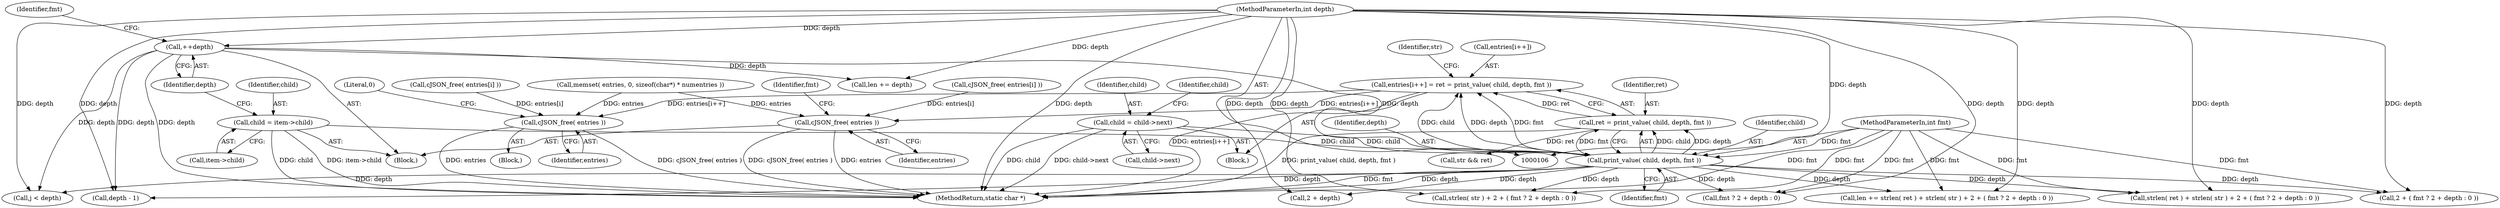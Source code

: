 digraph "1_iperf_91f2fa59e8ed80dfbf400add0164ee0e508e412a_42@array" {
"1000227" [label="(Call,entries[i++] = ret = print_value( child, depth, fmt ))"];
"1000232" [label="(Call,ret = print_value( child, depth, fmt ))"];
"1000234" [label="(Call,print_value( child, depth, fmt ))"];
"1000202" [label="(Call,child = item->child)"];
"1000262" [label="(Call,child = child->next)"];
"1000207" [label="(Call,++depth)"];
"1000108" [label="(MethodParameterIn,int depth)"];
"1000109" [label="(MethodParameterIn,int fmt)"];
"1000314" [label="(Call,cJSON_free( entries ))"];
"1000430" [label="(Call,cJSON_free( entries ))"];
"1000285" [label="(Block,)"];
"1000242" [label="(Call,len += strlen( ret ) + strlen( str ) + 2 + ( fmt ? 2 + depth : 0 ))"];
"1000188" [label="(Call,memset( entries, 0, sizeof(char*) * numentries ))"];
"1000250" [label="(Call,2 + ( fmt ? 2 + depth : 0 ))"];
"1000315" [label="(Identifier,entries)"];
"1000462" [label="(MethodReturn,static char *)"];
"1000247" [label="(Call,strlen( str ) + 2 + ( fmt ? 2 + depth : 0 ))"];
"1000314" [label="(Call,cJSON_free( entries ))"];
"1000232" [label="(Call,ret = print_value( child, depth, fmt ))"];
"1000424" [label="(Call,cJSON_free( entries[i] ))"];
"1000252" [label="(Call,fmt ? 2 + depth : 0)"];
"1000215" [label="(Identifier,child)"];
"1000109" [label="(MethodParameterIn,int fmt)"];
"1000204" [label="(Call,item->child)"];
"1000210" [label="(Identifier,fmt)"];
"1000110" [label="(Block,)"];
"1000216" [label="(Block,)"];
"1000108" [label="(MethodParameterIn,int depth)"];
"1000354" [label="(Call,j < depth)"];
"1000203" [label="(Identifier,child)"];
"1000308" [label="(Call,cJSON_free( entries[i] ))"];
"1000264" [label="(Call,child->next)"];
"1000211" [label="(Call,len += depth)"];
"1000237" [label="(Identifier,fmt)"];
"1000240" [label="(Identifier,str)"];
"1000207" [label="(Call,++depth)"];
"1000433" [label="(Identifier,fmt)"];
"1000235" [label="(Identifier,child)"];
"1000228" [label="(Call,entries[i++])"];
"1000202" [label="(Call,child = item->child)"];
"1000233" [label="(Identifier,ret)"];
"1000244" [label="(Call,strlen( ret ) + strlen( str ) + 2 + ( fmt ? 2 + depth : 0 ))"];
"1000263" [label="(Identifier,child)"];
"1000430" [label="(Call,cJSON_free( entries ))"];
"1000440" [label="(Call,depth - 1)"];
"1000234" [label="(Call,print_value( child, depth, fmt ))"];
"1000317" [label="(Literal,0)"];
"1000431" [label="(Identifier,entries)"];
"1000208" [label="(Identifier,depth)"];
"1000262" [label="(Call,child = child->next)"];
"1000236" [label="(Identifier,depth)"];
"1000239" [label="(Call,str && ret)"];
"1000227" [label="(Call,entries[i++] = ret = print_value( child, depth, fmt ))"];
"1000254" [label="(Call,2 + depth)"];
"1000227" -> "1000216"  [label="AST: "];
"1000227" -> "1000232"  [label="CFG: "];
"1000228" -> "1000227"  [label="AST: "];
"1000232" -> "1000227"  [label="AST: "];
"1000240" -> "1000227"  [label="CFG: "];
"1000227" -> "1000462"  [label="DDG: entries[i++]"];
"1000232" -> "1000227"  [label="DDG: ret"];
"1000234" -> "1000227"  [label="DDG: child"];
"1000234" -> "1000227"  [label="DDG: depth"];
"1000234" -> "1000227"  [label="DDG: fmt"];
"1000227" -> "1000314"  [label="DDG: entries[i++]"];
"1000227" -> "1000430"  [label="DDG: entries[i++]"];
"1000232" -> "1000234"  [label="CFG: "];
"1000233" -> "1000232"  [label="AST: "];
"1000234" -> "1000232"  [label="AST: "];
"1000232" -> "1000462"  [label="DDG: print_value( child, depth, fmt )"];
"1000234" -> "1000232"  [label="DDG: child"];
"1000234" -> "1000232"  [label="DDG: depth"];
"1000234" -> "1000232"  [label="DDG: fmt"];
"1000232" -> "1000239"  [label="DDG: ret"];
"1000234" -> "1000237"  [label="CFG: "];
"1000235" -> "1000234"  [label="AST: "];
"1000236" -> "1000234"  [label="AST: "];
"1000237" -> "1000234"  [label="AST: "];
"1000234" -> "1000462"  [label="DDG: fmt"];
"1000234" -> "1000462"  [label="DDG: depth"];
"1000202" -> "1000234"  [label="DDG: child"];
"1000262" -> "1000234"  [label="DDG: child"];
"1000207" -> "1000234"  [label="DDG: depth"];
"1000108" -> "1000234"  [label="DDG: depth"];
"1000109" -> "1000234"  [label="DDG: fmt"];
"1000234" -> "1000242"  [label="DDG: depth"];
"1000234" -> "1000244"  [label="DDG: depth"];
"1000234" -> "1000247"  [label="DDG: depth"];
"1000234" -> "1000250"  [label="DDG: depth"];
"1000234" -> "1000252"  [label="DDG: depth"];
"1000234" -> "1000254"  [label="DDG: depth"];
"1000234" -> "1000354"  [label="DDG: depth"];
"1000234" -> "1000440"  [label="DDG: depth"];
"1000202" -> "1000110"  [label="AST: "];
"1000202" -> "1000204"  [label="CFG: "];
"1000203" -> "1000202"  [label="AST: "];
"1000204" -> "1000202"  [label="AST: "];
"1000208" -> "1000202"  [label="CFG: "];
"1000202" -> "1000462"  [label="DDG: child"];
"1000202" -> "1000462"  [label="DDG: item->child"];
"1000262" -> "1000216"  [label="AST: "];
"1000262" -> "1000264"  [label="CFG: "];
"1000263" -> "1000262"  [label="AST: "];
"1000264" -> "1000262"  [label="AST: "];
"1000215" -> "1000262"  [label="CFG: "];
"1000262" -> "1000462"  [label="DDG: child"];
"1000262" -> "1000462"  [label="DDG: child->next"];
"1000207" -> "1000110"  [label="AST: "];
"1000207" -> "1000208"  [label="CFG: "];
"1000208" -> "1000207"  [label="AST: "];
"1000210" -> "1000207"  [label="CFG: "];
"1000207" -> "1000462"  [label="DDG: depth"];
"1000108" -> "1000207"  [label="DDG: depth"];
"1000207" -> "1000211"  [label="DDG: depth"];
"1000207" -> "1000354"  [label="DDG: depth"];
"1000207" -> "1000440"  [label="DDG: depth"];
"1000108" -> "1000106"  [label="AST: "];
"1000108" -> "1000462"  [label="DDG: depth"];
"1000108" -> "1000211"  [label="DDG: depth"];
"1000108" -> "1000242"  [label="DDG: depth"];
"1000108" -> "1000244"  [label="DDG: depth"];
"1000108" -> "1000247"  [label="DDG: depth"];
"1000108" -> "1000250"  [label="DDG: depth"];
"1000108" -> "1000252"  [label="DDG: depth"];
"1000108" -> "1000254"  [label="DDG: depth"];
"1000108" -> "1000354"  [label="DDG: depth"];
"1000108" -> "1000440"  [label="DDG: depth"];
"1000109" -> "1000106"  [label="AST: "];
"1000109" -> "1000462"  [label="DDG: fmt"];
"1000109" -> "1000242"  [label="DDG: fmt"];
"1000109" -> "1000244"  [label="DDG: fmt"];
"1000109" -> "1000247"  [label="DDG: fmt"];
"1000109" -> "1000250"  [label="DDG: fmt"];
"1000109" -> "1000252"  [label="DDG: fmt"];
"1000314" -> "1000285"  [label="AST: "];
"1000314" -> "1000315"  [label="CFG: "];
"1000315" -> "1000314"  [label="AST: "];
"1000317" -> "1000314"  [label="CFG: "];
"1000314" -> "1000462"  [label="DDG: entries"];
"1000314" -> "1000462"  [label="DDG: cJSON_free( entries )"];
"1000308" -> "1000314"  [label="DDG: entries[i]"];
"1000188" -> "1000314"  [label="DDG: entries"];
"1000430" -> "1000110"  [label="AST: "];
"1000430" -> "1000431"  [label="CFG: "];
"1000431" -> "1000430"  [label="AST: "];
"1000433" -> "1000430"  [label="CFG: "];
"1000430" -> "1000462"  [label="DDG: entries"];
"1000430" -> "1000462"  [label="DDG: cJSON_free( entries )"];
"1000424" -> "1000430"  [label="DDG: entries[i]"];
"1000188" -> "1000430"  [label="DDG: entries"];
}
